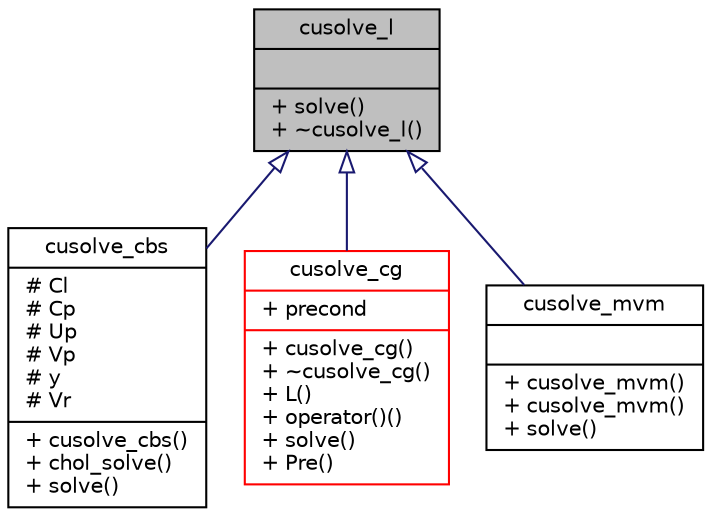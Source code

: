 digraph "cusolve_l"
{
 // INTERACTIVE_SVG=YES
  bgcolor="transparent";
  edge [fontname="Helvetica",fontsize="10",labelfontname="Helvetica",labelfontsize="10"];
  node [fontname="Helvetica",fontsize="10",shape=record];
  Node0 [label="{cusolve_l\n||+ solve()\l+ ~cusolve_l()\l}",height=0.2,width=0.4,color="black", fillcolor="grey75", style="filled", fontcolor="black"];
  Node0 -> Node1 [dir="back",color="midnightblue",fontsize="10",style="solid",arrowtail="onormal",fontname="Helvetica"];
  Node1 [label="{cusolve_cbs\n|# Cl\l# Cp\l# Up\l# Vp\l# y\l# Vr\l|+ cusolve_cbs()\l+ chol_solve()\l+ solve()\l}",height=0.2,width=0.4,color="black",URL="$d4/d35/classcusolve__cbs.html"];
  Node0 -> Node2 [dir="back",color="midnightblue",fontsize="10",style="solid",arrowtail="onormal",fontname="Helvetica"];
  Node2 [label="{cusolve_cg\n|+ precond\l|+ cusolve_cg()\l+ ~cusolve_cg()\l+ L()\l+ operator()()\l+ solve()\l+ Pre()\l}",height=0.2,width=0.4,color="red",URL="$de/d5d/classcusolve__cg.html"];
  Node0 -> Node7 [dir="back",color="midnightblue",fontsize="10",style="solid",arrowtail="onormal",fontname="Helvetica"];
  Node7 [label="{cusolve_mvm\n||+ cusolve_mvm()\l+ cusolve_mvm()\l+ solve()\l}",height=0.2,width=0.4,color="black",URL="$de/dda/classcusolve__mvm.html"];
}
